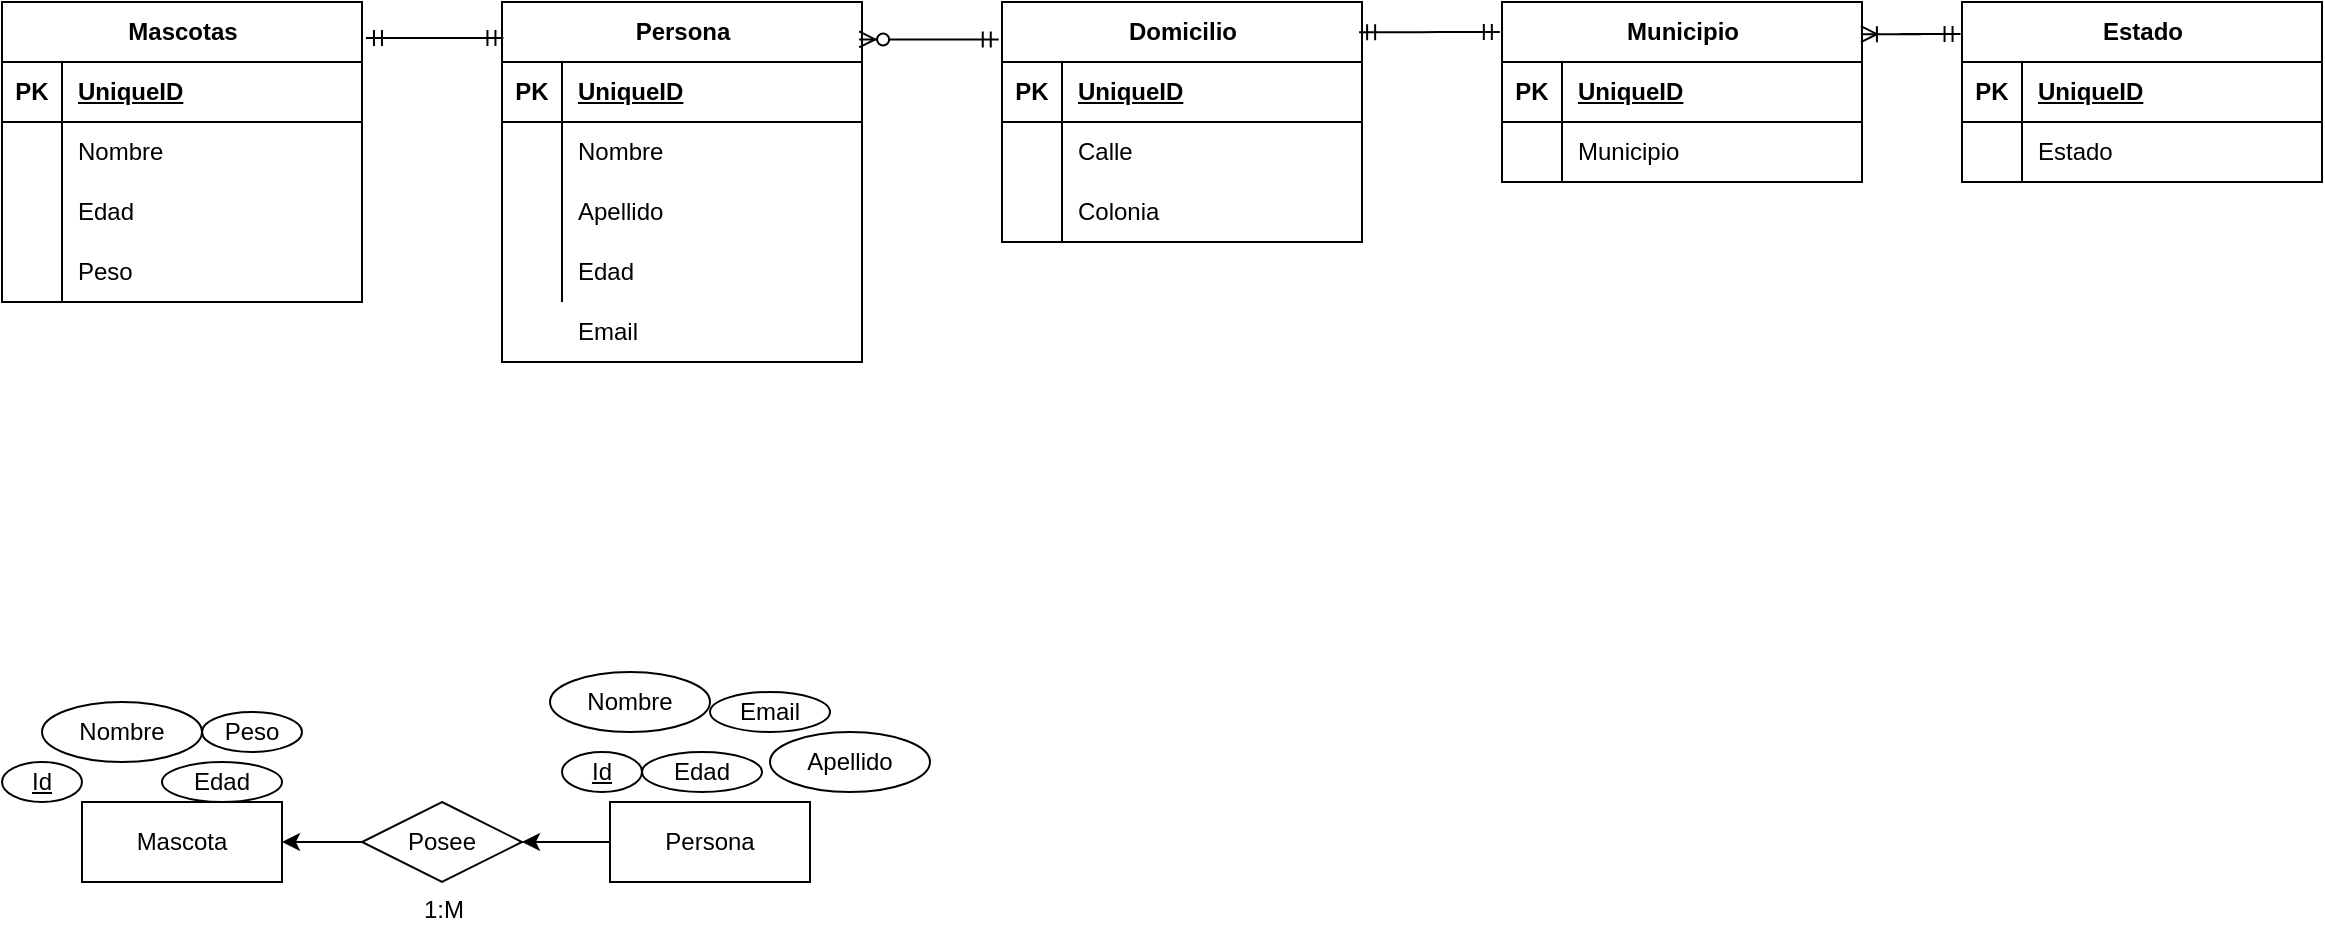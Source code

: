 <mxfile version="22.1.2" type="github">
  <diagram name="Página-1" id="CzR8ieMsHu3cavMBMSMy">
    <mxGraphModel dx="859" dy="423" grid="1" gridSize="10" guides="1" tooltips="1" connect="1" arrows="1" fold="1" page="1" pageScale="1" pageWidth="827" pageHeight="1169" math="0" shadow="0">
      <root>
        <mxCell id="0" />
        <mxCell id="1" parent="0" />
        <mxCell id="l8HWTyqBCBBDTGkBGuBX-1" value="Persona" style="shape=table;startSize=30;container=1;collapsible=1;childLayout=tableLayout;fixedRows=1;rowLines=0;fontStyle=1;align=center;resizeLast=1;html=1;" vertex="1" parent="1">
          <mxGeometry x="310" y="120" width="180" height="180" as="geometry" />
        </mxCell>
        <mxCell id="l8HWTyqBCBBDTGkBGuBX-2" value="" style="shape=tableRow;horizontal=0;startSize=0;swimlaneHead=0;swimlaneBody=0;fillColor=none;collapsible=0;dropTarget=0;points=[[0,0.5],[1,0.5]];portConstraint=eastwest;top=0;left=0;right=0;bottom=1;" vertex="1" parent="l8HWTyqBCBBDTGkBGuBX-1">
          <mxGeometry y="30" width="180" height="30" as="geometry" />
        </mxCell>
        <mxCell id="l8HWTyqBCBBDTGkBGuBX-3" value="PK" style="shape=partialRectangle;connectable=0;fillColor=none;top=0;left=0;bottom=0;right=0;fontStyle=1;overflow=hidden;whiteSpace=wrap;html=1;" vertex="1" parent="l8HWTyqBCBBDTGkBGuBX-2">
          <mxGeometry width="30" height="30" as="geometry">
            <mxRectangle width="30" height="30" as="alternateBounds" />
          </mxGeometry>
        </mxCell>
        <mxCell id="l8HWTyqBCBBDTGkBGuBX-4" value="UniqueID" style="shape=partialRectangle;connectable=0;fillColor=none;top=0;left=0;bottom=0;right=0;align=left;spacingLeft=6;fontStyle=5;overflow=hidden;whiteSpace=wrap;html=1;" vertex="1" parent="l8HWTyqBCBBDTGkBGuBX-2">
          <mxGeometry x="30" width="150" height="30" as="geometry">
            <mxRectangle width="150" height="30" as="alternateBounds" />
          </mxGeometry>
        </mxCell>
        <mxCell id="l8HWTyqBCBBDTGkBGuBX-5" value="" style="shape=tableRow;horizontal=0;startSize=0;swimlaneHead=0;swimlaneBody=0;fillColor=none;collapsible=0;dropTarget=0;points=[[0,0.5],[1,0.5]];portConstraint=eastwest;top=0;left=0;right=0;bottom=0;" vertex="1" parent="l8HWTyqBCBBDTGkBGuBX-1">
          <mxGeometry y="60" width="180" height="30" as="geometry" />
        </mxCell>
        <mxCell id="l8HWTyqBCBBDTGkBGuBX-6" value="" style="shape=partialRectangle;connectable=0;fillColor=none;top=0;left=0;bottom=0;right=0;editable=1;overflow=hidden;whiteSpace=wrap;html=1;" vertex="1" parent="l8HWTyqBCBBDTGkBGuBX-5">
          <mxGeometry width="30" height="30" as="geometry">
            <mxRectangle width="30" height="30" as="alternateBounds" />
          </mxGeometry>
        </mxCell>
        <mxCell id="l8HWTyqBCBBDTGkBGuBX-7" value="Nombre" style="shape=partialRectangle;connectable=0;fillColor=none;top=0;left=0;bottom=0;right=0;align=left;spacingLeft=6;overflow=hidden;whiteSpace=wrap;html=1;" vertex="1" parent="l8HWTyqBCBBDTGkBGuBX-5">
          <mxGeometry x="30" width="150" height="30" as="geometry">
            <mxRectangle width="150" height="30" as="alternateBounds" />
          </mxGeometry>
        </mxCell>
        <mxCell id="l8HWTyqBCBBDTGkBGuBX-8" value="" style="shape=tableRow;horizontal=0;startSize=0;swimlaneHead=0;swimlaneBody=0;fillColor=none;collapsible=0;dropTarget=0;points=[[0,0.5],[1,0.5]];portConstraint=eastwest;top=0;left=0;right=0;bottom=0;" vertex="1" parent="l8HWTyqBCBBDTGkBGuBX-1">
          <mxGeometry y="90" width="180" height="30" as="geometry" />
        </mxCell>
        <mxCell id="l8HWTyqBCBBDTGkBGuBX-9" value="" style="shape=partialRectangle;connectable=0;fillColor=none;top=0;left=0;bottom=0;right=0;editable=1;overflow=hidden;whiteSpace=wrap;html=1;" vertex="1" parent="l8HWTyqBCBBDTGkBGuBX-8">
          <mxGeometry width="30" height="30" as="geometry">
            <mxRectangle width="30" height="30" as="alternateBounds" />
          </mxGeometry>
        </mxCell>
        <mxCell id="l8HWTyqBCBBDTGkBGuBX-10" value="Apellido" style="shape=partialRectangle;connectable=0;fillColor=none;top=0;left=0;bottom=0;right=0;align=left;spacingLeft=6;overflow=hidden;whiteSpace=wrap;html=1;" vertex="1" parent="l8HWTyqBCBBDTGkBGuBX-8">
          <mxGeometry x="30" width="150" height="30" as="geometry">
            <mxRectangle width="150" height="30" as="alternateBounds" />
          </mxGeometry>
        </mxCell>
        <mxCell id="l8HWTyqBCBBDTGkBGuBX-11" value="" style="shape=tableRow;horizontal=0;startSize=0;swimlaneHead=0;swimlaneBody=0;fillColor=none;collapsible=0;dropTarget=0;points=[[0,0.5],[1,0.5]];portConstraint=eastwest;top=0;left=0;right=0;bottom=0;" vertex="1" parent="l8HWTyqBCBBDTGkBGuBX-1">
          <mxGeometry y="120" width="180" height="30" as="geometry" />
        </mxCell>
        <mxCell id="l8HWTyqBCBBDTGkBGuBX-12" value="" style="shape=partialRectangle;connectable=0;fillColor=none;top=0;left=0;bottom=0;right=0;editable=1;overflow=hidden;whiteSpace=wrap;html=1;" vertex="1" parent="l8HWTyqBCBBDTGkBGuBX-11">
          <mxGeometry width="30" height="30" as="geometry">
            <mxRectangle width="30" height="30" as="alternateBounds" />
          </mxGeometry>
        </mxCell>
        <mxCell id="l8HWTyqBCBBDTGkBGuBX-13" value="Edad" style="shape=partialRectangle;connectable=0;fillColor=none;top=0;left=0;bottom=0;right=0;align=left;spacingLeft=6;overflow=hidden;whiteSpace=wrap;html=1;" vertex="1" parent="l8HWTyqBCBBDTGkBGuBX-11">
          <mxGeometry x="30" width="150" height="30" as="geometry">
            <mxRectangle width="150" height="30" as="alternateBounds" />
          </mxGeometry>
        </mxCell>
        <mxCell id="l8HWTyqBCBBDTGkBGuBX-14" value="Mascotas" style="shape=table;startSize=30;container=1;collapsible=1;childLayout=tableLayout;fixedRows=1;rowLines=0;fontStyle=1;align=center;resizeLast=1;html=1;" vertex="1" parent="1">
          <mxGeometry x="60" y="120" width="180" height="150" as="geometry" />
        </mxCell>
        <mxCell id="l8HWTyqBCBBDTGkBGuBX-15" value="" style="shape=tableRow;horizontal=0;startSize=0;swimlaneHead=0;swimlaneBody=0;fillColor=none;collapsible=0;dropTarget=0;points=[[0,0.5],[1,0.5]];portConstraint=eastwest;top=0;left=0;right=0;bottom=1;" vertex="1" parent="l8HWTyqBCBBDTGkBGuBX-14">
          <mxGeometry y="30" width="180" height="30" as="geometry" />
        </mxCell>
        <mxCell id="l8HWTyqBCBBDTGkBGuBX-16" value="PK" style="shape=partialRectangle;connectable=0;fillColor=none;top=0;left=0;bottom=0;right=0;fontStyle=1;overflow=hidden;whiteSpace=wrap;html=1;" vertex="1" parent="l8HWTyqBCBBDTGkBGuBX-15">
          <mxGeometry width="30" height="30" as="geometry">
            <mxRectangle width="30" height="30" as="alternateBounds" />
          </mxGeometry>
        </mxCell>
        <mxCell id="l8HWTyqBCBBDTGkBGuBX-17" value="UniqueID" style="shape=partialRectangle;connectable=0;fillColor=none;top=0;left=0;bottom=0;right=0;align=left;spacingLeft=6;fontStyle=5;overflow=hidden;whiteSpace=wrap;html=1;" vertex="1" parent="l8HWTyqBCBBDTGkBGuBX-15">
          <mxGeometry x="30" width="150" height="30" as="geometry">
            <mxRectangle width="150" height="30" as="alternateBounds" />
          </mxGeometry>
        </mxCell>
        <mxCell id="l8HWTyqBCBBDTGkBGuBX-18" value="" style="shape=tableRow;horizontal=0;startSize=0;swimlaneHead=0;swimlaneBody=0;fillColor=none;collapsible=0;dropTarget=0;points=[[0,0.5],[1,0.5]];portConstraint=eastwest;top=0;left=0;right=0;bottom=0;" vertex="1" parent="l8HWTyqBCBBDTGkBGuBX-14">
          <mxGeometry y="60" width="180" height="30" as="geometry" />
        </mxCell>
        <mxCell id="l8HWTyqBCBBDTGkBGuBX-19" value="" style="shape=partialRectangle;connectable=0;fillColor=none;top=0;left=0;bottom=0;right=0;editable=1;overflow=hidden;whiteSpace=wrap;html=1;" vertex="1" parent="l8HWTyqBCBBDTGkBGuBX-18">
          <mxGeometry width="30" height="30" as="geometry">
            <mxRectangle width="30" height="30" as="alternateBounds" />
          </mxGeometry>
        </mxCell>
        <mxCell id="l8HWTyqBCBBDTGkBGuBX-20" value="Nombre" style="shape=partialRectangle;connectable=0;fillColor=none;top=0;left=0;bottom=0;right=0;align=left;spacingLeft=6;overflow=hidden;whiteSpace=wrap;html=1;" vertex="1" parent="l8HWTyqBCBBDTGkBGuBX-18">
          <mxGeometry x="30" width="150" height="30" as="geometry">
            <mxRectangle width="150" height="30" as="alternateBounds" />
          </mxGeometry>
        </mxCell>
        <mxCell id="l8HWTyqBCBBDTGkBGuBX-21" value="" style="shape=tableRow;horizontal=0;startSize=0;swimlaneHead=0;swimlaneBody=0;fillColor=none;collapsible=0;dropTarget=0;points=[[0,0.5],[1,0.5]];portConstraint=eastwest;top=0;left=0;right=0;bottom=0;" vertex="1" parent="l8HWTyqBCBBDTGkBGuBX-14">
          <mxGeometry y="90" width="180" height="30" as="geometry" />
        </mxCell>
        <mxCell id="l8HWTyqBCBBDTGkBGuBX-22" value="" style="shape=partialRectangle;connectable=0;fillColor=none;top=0;left=0;bottom=0;right=0;editable=1;overflow=hidden;whiteSpace=wrap;html=1;" vertex="1" parent="l8HWTyqBCBBDTGkBGuBX-21">
          <mxGeometry width="30" height="30" as="geometry">
            <mxRectangle width="30" height="30" as="alternateBounds" />
          </mxGeometry>
        </mxCell>
        <mxCell id="l8HWTyqBCBBDTGkBGuBX-23" value="Edad" style="shape=partialRectangle;connectable=0;fillColor=none;top=0;left=0;bottom=0;right=0;align=left;spacingLeft=6;overflow=hidden;whiteSpace=wrap;html=1;" vertex="1" parent="l8HWTyqBCBBDTGkBGuBX-21">
          <mxGeometry x="30" width="150" height="30" as="geometry">
            <mxRectangle width="150" height="30" as="alternateBounds" />
          </mxGeometry>
        </mxCell>
        <mxCell id="l8HWTyqBCBBDTGkBGuBX-24" value="" style="shape=tableRow;horizontal=0;startSize=0;swimlaneHead=0;swimlaneBody=0;fillColor=none;collapsible=0;dropTarget=0;points=[[0,0.5],[1,0.5]];portConstraint=eastwest;top=0;left=0;right=0;bottom=0;" vertex="1" parent="l8HWTyqBCBBDTGkBGuBX-14">
          <mxGeometry y="120" width="180" height="30" as="geometry" />
        </mxCell>
        <mxCell id="l8HWTyqBCBBDTGkBGuBX-25" value="" style="shape=partialRectangle;connectable=0;fillColor=none;top=0;left=0;bottom=0;right=0;editable=1;overflow=hidden;whiteSpace=wrap;html=1;" vertex="1" parent="l8HWTyqBCBBDTGkBGuBX-24">
          <mxGeometry width="30" height="30" as="geometry">
            <mxRectangle width="30" height="30" as="alternateBounds" />
          </mxGeometry>
        </mxCell>
        <mxCell id="l8HWTyqBCBBDTGkBGuBX-26" value="Peso" style="shape=partialRectangle;connectable=0;fillColor=none;top=0;left=0;bottom=0;right=0;align=left;spacingLeft=6;overflow=hidden;whiteSpace=wrap;html=1;" vertex="1" parent="l8HWTyqBCBBDTGkBGuBX-24">
          <mxGeometry x="30" width="150" height="30" as="geometry">
            <mxRectangle width="150" height="30" as="alternateBounds" />
          </mxGeometry>
        </mxCell>
        <mxCell id="l8HWTyqBCBBDTGkBGuBX-53" value="Municipio" style="shape=table;startSize=30;container=1;collapsible=1;childLayout=tableLayout;fixedRows=1;rowLines=0;fontStyle=1;align=center;resizeLast=1;html=1;" vertex="1" parent="1">
          <mxGeometry x="810" y="120" width="180" height="90" as="geometry" />
        </mxCell>
        <mxCell id="l8HWTyqBCBBDTGkBGuBX-54" value="" style="shape=tableRow;horizontal=0;startSize=0;swimlaneHead=0;swimlaneBody=0;fillColor=none;collapsible=0;dropTarget=0;points=[[0,0.5],[1,0.5]];portConstraint=eastwest;top=0;left=0;right=0;bottom=1;" vertex="1" parent="l8HWTyqBCBBDTGkBGuBX-53">
          <mxGeometry y="30" width="180" height="30" as="geometry" />
        </mxCell>
        <mxCell id="l8HWTyqBCBBDTGkBGuBX-55" value="PK" style="shape=partialRectangle;connectable=0;fillColor=none;top=0;left=0;bottom=0;right=0;fontStyle=1;overflow=hidden;whiteSpace=wrap;html=1;" vertex="1" parent="l8HWTyqBCBBDTGkBGuBX-54">
          <mxGeometry width="30" height="30" as="geometry">
            <mxRectangle width="30" height="30" as="alternateBounds" />
          </mxGeometry>
        </mxCell>
        <mxCell id="l8HWTyqBCBBDTGkBGuBX-56" value="UniqueID" style="shape=partialRectangle;connectable=0;fillColor=none;top=0;left=0;bottom=0;right=0;align=left;spacingLeft=6;fontStyle=5;overflow=hidden;whiteSpace=wrap;html=1;" vertex="1" parent="l8HWTyqBCBBDTGkBGuBX-54">
          <mxGeometry x="30" width="150" height="30" as="geometry">
            <mxRectangle width="150" height="30" as="alternateBounds" />
          </mxGeometry>
        </mxCell>
        <mxCell id="l8HWTyqBCBBDTGkBGuBX-57" value="" style="shape=tableRow;horizontal=0;startSize=0;swimlaneHead=0;swimlaneBody=0;fillColor=none;collapsible=0;dropTarget=0;points=[[0,0.5],[1,0.5]];portConstraint=eastwest;top=0;left=0;right=0;bottom=0;" vertex="1" parent="l8HWTyqBCBBDTGkBGuBX-53">
          <mxGeometry y="60" width="180" height="30" as="geometry" />
        </mxCell>
        <mxCell id="l8HWTyqBCBBDTGkBGuBX-58" value="" style="shape=partialRectangle;connectable=0;fillColor=none;top=0;left=0;bottom=0;right=0;editable=1;overflow=hidden;whiteSpace=wrap;html=1;" vertex="1" parent="l8HWTyqBCBBDTGkBGuBX-57">
          <mxGeometry width="30" height="30" as="geometry">
            <mxRectangle width="30" height="30" as="alternateBounds" />
          </mxGeometry>
        </mxCell>
        <mxCell id="l8HWTyqBCBBDTGkBGuBX-59" value="Municipio" style="shape=partialRectangle;connectable=0;fillColor=none;top=0;left=0;bottom=0;right=0;align=left;spacingLeft=6;overflow=hidden;whiteSpace=wrap;html=1;" vertex="1" parent="l8HWTyqBCBBDTGkBGuBX-57">
          <mxGeometry x="30" width="150" height="30" as="geometry">
            <mxRectangle width="150" height="30" as="alternateBounds" />
          </mxGeometry>
        </mxCell>
        <mxCell id="l8HWTyqBCBBDTGkBGuBX-66" value="Domicilio" style="shape=table;startSize=30;container=1;collapsible=1;childLayout=tableLayout;fixedRows=1;rowLines=0;fontStyle=1;align=center;resizeLast=1;html=1;" vertex="1" parent="1">
          <mxGeometry x="560" y="120" width="180" height="120" as="geometry" />
        </mxCell>
        <mxCell id="l8HWTyqBCBBDTGkBGuBX-67" value="" style="shape=tableRow;horizontal=0;startSize=0;swimlaneHead=0;swimlaneBody=0;fillColor=none;collapsible=0;dropTarget=0;points=[[0,0.5],[1,0.5]];portConstraint=eastwest;top=0;left=0;right=0;bottom=1;" vertex="1" parent="l8HWTyqBCBBDTGkBGuBX-66">
          <mxGeometry y="30" width="180" height="30" as="geometry" />
        </mxCell>
        <mxCell id="l8HWTyqBCBBDTGkBGuBX-68" value="PK" style="shape=partialRectangle;connectable=0;fillColor=none;top=0;left=0;bottom=0;right=0;fontStyle=1;overflow=hidden;whiteSpace=wrap;html=1;" vertex="1" parent="l8HWTyqBCBBDTGkBGuBX-67">
          <mxGeometry width="30" height="30" as="geometry">
            <mxRectangle width="30" height="30" as="alternateBounds" />
          </mxGeometry>
        </mxCell>
        <mxCell id="l8HWTyqBCBBDTGkBGuBX-69" value="UniqueID" style="shape=partialRectangle;connectable=0;fillColor=none;top=0;left=0;bottom=0;right=0;align=left;spacingLeft=6;fontStyle=5;overflow=hidden;whiteSpace=wrap;html=1;" vertex="1" parent="l8HWTyqBCBBDTGkBGuBX-67">
          <mxGeometry x="30" width="150" height="30" as="geometry">
            <mxRectangle width="150" height="30" as="alternateBounds" />
          </mxGeometry>
        </mxCell>
        <mxCell id="l8HWTyqBCBBDTGkBGuBX-70" value="" style="shape=tableRow;horizontal=0;startSize=0;swimlaneHead=0;swimlaneBody=0;fillColor=none;collapsible=0;dropTarget=0;points=[[0,0.5],[1,0.5]];portConstraint=eastwest;top=0;left=0;right=0;bottom=0;" vertex="1" parent="l8HWTyqBCBBDTGkBGuBX-66">
          <mxGeometry y="60" width="180" height="30" as="geometry" />
        </mxCell>
        <mxCell id="l8HWTyqBCBBDTGkBGuBX-71" value="" style="shape=partialRectangle;connectable=0;fillColor=none;top=0;left=0;bottom=0;right=0;editable=1;overflow=hidden;whiteSpace=wrap;html=1;" vertex="1" parent="l8HWTyqBCBBDTGkBGuBX-70">
          <mxGeometry width="30" height="30" as="geometry">
            <mxRectangle width="30" height="30" as="alternateBounds" />
          </mxGeometry>
        </mxCell>
        <mxCell id="l8HWTyqBCBBDTGkBGuBX-72" value="Calle" style="shape=partialRectangle;connectable=0;fillColor=none;top=0;left=0;bottom=0;right=0;align=left;spacingLeft=6;overflow=hidden;whiteSpace=wrap;html=1;" vertex="1" parent="l8HWTyqBCBBDTGkBGuBX-70">
          <mxGeometry x="30" width="150" height="30" as="geometry">
            <mxRectangle width="150" height="30" as="alternateBounds" />
          </mxGeometry>
        </mxCell>
        <mxCell id="l8HWTyqBCBBDTGkBGuBX-73" value="" style="shape=tableRow;horizontal=0;startSize=0;swimlaneHead=0;swimlaneBody=0;fillColor=none;collapsible=0;dropTarget=0;points=[[0,0.5],[1,0.5]];portConstraint=eastwest;top=0;left=0;right=0;bottom=0;" vertex="1" parent="l8HWTyqBCBBDTGkBGuBX-66">
          <mxGeometry y="90" width="180" height="30" as="geometry" />
        </mxCell>
        <mxCell id="l8HWTyqBCBBDTGkBGuBX-74" value="" style="shape=partialRectangle;connectable=0;fillColor=none;top=0;left=0;bottom=0;right=0;editable=1;overflow=hidden;whiteSpace=wrap;html=1;" vertex="1" parent="l8HWTyqBCBBDTGkBGuBX-73">
          <mxGeometry width="30" height="30" as="geometry">
            <mxRectangle width="30" height="30" as="alternateBounds" />
          </mxGeometry>
        </mxCell>
        <mxCell id="l8HWTyqBCBBDTGkBGuBX-75" value="Colonia" style="shape=partialRectangle;connectable=0;fillColor=none;top=0;left=0;bottom=0;right=0;align=left;spacingLeft=6;overflow=hidden;whiteSpace=wrap;html=1;" vertex="1" parent="l8HWTyqBCBBDTGkBGuBX-73">
          <mxGeometry x="30" width="150" height="30" as="geometry">
            <mxRectangle width="150" height="30" as="alternateBounds" />
          </mxGeometry>
        </mxCell>
        <mxCell id="l8HWTyqBCBBDTGkBGuBX-79" value="Estado" style="shape=table;startSize=30;container=1;collapsible=1;childLayout=tableLayout;fixedRows=1;rowLines=0;fontStyle=1;align=center;resizeLast=1;html=1;" vertex="1" parent="1">
          <mxGeometry x="1040" y="120" width="180" height="90" as="geometry" />
        </mxCell>
        <mxCell id="l8HWTyqBCBBDTGkBGuBX-80" value="" style="shape=tableRow;horizontal=0;startSize=0;swimlaneHead=0;swimlaneBody=0;fillColor=none;collapsible=0;dropTarget=0;points=[[0,0.5],[1,0.5]];portConstraint=eastwest;top=0;left=0;right=0;bottom=1;" vertex="1" parent="l8HWTyqBCBBDTGkBGuBX-79">
          <mxGeometry y="30" width="180" height="30" as="geometry" />
        </mxCell>
        <mxCell id="l8HWTyqBCBBDTGkBGuBX-81" value="PK" style="shape=partialRectangle;connectable=0;fillColor=none;top=0;left=0;bottom=0;right=0;fontStyle=1;overflow=hidden;whiteSpace=wrap;html=1;" vertex="1" parent="l8HWTyqBCBBDTGkBGuBX-80">
          <mxGeometry width="30" height="30" as="geometry">
            <mxRectangle width="30" height="30" as="alternateBounds" />
          </mxGeometry>
        </mxCell>
        <mxCell id="l8HWTyqBCBBDTGkBGuBX-82" value="UniqueID" style="shape=partialRectangle;connectable=0;fillColor=none;top=0;left=0;bottom=0;right=0;align=left;spacingLeft=6;fontStyle=5;overflow=hidden;whiteSpace=wrap;html=1;" vertex="1" parent="l8HWTyqBCBBDTGkBGuBX-80">
          <mxGeometry x="30" width="150" height="30" as="geometry">
            <mxRectangle width="150" height="30" as="alternateBounds" />
          </mxGeometry>
        </mxCell>
        <mxCell id="l8HWTyqBCBBDTGkBGuBX-83" value="" style="shape=tableRow;horizontal=0;startSize=0;swimlaneHead=0;swimlaneBody=0;fillColor=none;collapsible=0;dropTarget=0;points=[[0,0.5],[1,0.5]];portConstraint=eastwest;top=0;left=0;right=0;bottom=0;" vertex="1" parent="l8HWTyqBCBBDTGkBGuBX-79">
          <mxGeometry y="60" width="180" height="30" as="geometry" />
        </mxCell>
        <mxCell id="l8HWTyqBCBBDTGkBGuBX-84" value="" style="shape=partialRectangle;connectable=0;fillColor=none;top=0;left=0;bottom=0;right=0;editable=1;overflow=hidden;whiteSpace=wrap;html=1;" vertex="1" parent="l8HWTyqBCBBDTGkBGuBX-83">
          <mxGeometry width="30" height="30" as="geometry">
            <mxRectangle width="30" height="30" as="alternateBounds" />
          </mxGeometry>
        </mxCell>
        <mxCell id="l8HWTyqBCBBDTGkBGuBX-85" value="Estado" style="shape=partialRectangle;connectable=0;fillColor=none;top=0;left=0;bottom=0;right=0;align=left;spacingLeft=6;overflow=hidden;whiteSpace=wrap;html=1;" vertex="1" parent="l8HWTyqBCBBDTGkBGuBX-83">
          <mxGeometry x="30" width="150" height="30" as="geometry">
            <mxRectangle width="150" height="30" as="alternateBounds" />
          </mxGeometry>
        </mxCell>
        <mxCell id="l8HWTyqBCBBDTGkBGuBX-92" value="Email" style="shape=partialRectangle;connectable=0;fillColor=none;top=0;left=0;bottom=0;right=0;align=left;spacingLeft=6;overflow=hidden;whiteSpace=wrap;html=1;shadow=0;" vertex="1" parent="1">
          <mxGeometry x="340" y="270" width="150" height="30" as="geometry">
            <mxRectangle width="150" height="30" as="alternateBounds" />
          </mxGeometry>
        </mxCell>
        <mxCell id="l8HWTyqBCBBDTGkBGuBX-93" value="" style="edgeStyle=entityRelationEdgeStyle;fontSize=12;html=1;endArrow=ERmandOne;startArrow=ERmandOne;rounded=0;exitX=1.011;exitY=0.12;exitDx=0;exitDy=0;exitPerimeter=0;entryX=0.004;entryY=0.1;entryDx=0;entryDy=0;entryPerimeter=0;" edge="1" parent="1" source="l8HWTyqBCBBDTGkBGuBX-14" target="l8HWTyqBCBBDTGkBGuBX-1">
          <mxGeometry width="100" height="100" relative="1" as="geometry">
            <mxPoint x="800" y="430" as="sourcePoint" />
            <mxPoint x="306" y="137" as="targetPoint" />
          </mxGeometry>
        </mxCell>
        <mxCell id="l8HWTyqBCBBDTGkBGuBX-95" value="" style="edgeStyle=entityRelationEdgeStyle;fontSize=12;html=1;endArrow=ERzeroToMany;startArrow=ERmandOne;rounded=0;exitX=-0.009;exitY=0.156;exitDx=0;exitDy=0;exitPerimeter=0;entryX=0.992;entryY=0.104;entryDx=0;entryDy=0;entryPerimeter=0;" edge="1" parent="1" source="l8HWTyqBCBBDTGkBGuBX-66" target="l8HWTyqBCBBDTGkBGuBX-1">
          <mxGeometry width="100" height="100" relative="1" as="geometry">
            <mxPoint x="590" y="230" as="sourcePoint" />
            <mxPoint x="690" y="130" as="targetPoint" />
          </mxGeometry>
        </mxCell>
        <mxCell id="l8HWTyqBCBBDTGkBGuBX-96" value="" style="edgeStyle=entityRelationEdgeStyle;fontSize=12;html=1;endArrow=ERmandOne;startArrow=ERmandOne;rounded=0;exitX=0.992;exitY=0.126;exitDx=0;exitDy=0;exitPerimeter=0;entryX=-0.006;entryY=0.167;entryDx=0;entryDy=0;entryPerimeter=0;" edge="1" parent="1" source="l8HWTyqBCBBDTGkBGuBX-66" target="l8HWTyqBCBBDTGkBGuBX-53">
          <mxGeometry width="100" height="100" relative="1" as="geometry">
            <mxPoint x="760" y="200" as="sourcePoint" />
            <mxPoint x="860" y="100" as="targetPoint" />
          </mxGeometry>
        </mxCell>
        <mxCell id="l8HWTyqBCBBDTGkBGuBX-97" value="" style="edgeStyle=entityRelationEdgeStyle;fontSize=12;html=1;endArrow=ERoneToMany;startArrow=ERmandOne;rounded=0;exitX=-0.004;exitY=0.178;exitDx=0;exitDy=0;exitPerimeter=0;entryX=0.997;entryY=0.179;entryDx=0;entryDy=0;entryPerimeter=0;" edge="1" parent="1" source="l8HWTyqBCBBDTGkBGuBX-79" target="l8HWTyqBCBBDTGkBGuBX-53">
          <mxGeometry width="100" height="100" relative="1" as="geometry">
            <mxPoint x="920" y="200" as="sourcePoint" />
            <mxPoint x="1020" y="100" as="targetPoint" />
          </mxGeometry>
        </mxCell>
        <mxCell id="l8HWTyqBCBBDTGkBGuBX-98" value="Mascota" style="whiteSpace=wrap;html=1;align=center;" vertex="1" parent="1">
          <mxGeometry x="100" y="520" width="100" height="40" as="geometry" />
        </mxCell>
        <mxCell id="l8HWTyqBCBBDTGkBGuBX-99" value="Id" style="ellipse;whiteSpace=wrap;html=1;align=center;fontStyle=4;" vertex="1" parent="1">
          <mxGeometry x="60" y="500" width="40" height="20" as="geometry" />
        </mxCell>
        <mxCell id="l8HWTyqBCBBDTGkBGuBX-100" value="Peso" style="ellipse;whiteSpace=wrap;html=1;align=center;" vertex="1" parent="1">
          <mxGeometry x="160" y="475" width="50" height="20" as="geometry" />
        </mxCell>
        <mxCell id="l8HWTyqBCBBDTGkBGuBX-101" value="Edad" style="ellipse;whiteSpace=wrap;html=1;align=center;" vertex="1" parent="1">
          <mxGeometry x="140" y="500" width="60" height="20" as="geometry" />
        </mxCell>
        <mxCell id="l8HWTyqBCBBDTGkBGuBX-102" value="Nombre" style="ellipse;whiteSpace=wrap;html=1;align=center;" vertex="1" parent="1">
          <mxGeometry x="80" y="470" width="80" height="30" as="geometry" />
        </mxCell>
        <mxCell id="l8HWTyqBCBBDTGkBGuBX-112" style="edgeStyle=orthogonalEdgeStyle;rounded=0;orthogonalLoop=1;jettySize=auto;html=1;exitX=0;exitY=0.5;exitDx=0;exitDy=0;entryX=1;entryY=0.5;entryDx=0;entryDy=0;" edge="1" parent="1" source="l8HWTyqBCBBDTGkBGuBX-103" target="l8HWTyqBCBBDTGkBGuBX-110">
          <mxGeometry relative="1" as="geometry" />
        </mxCell>
        <mxCell id="l8HWTyqBCBBDTGkBGuBX-103" value="Persona" style="whiteSpace=wrap;html=1;align=center;" vertex="1" parent="1">
          <mxGeometry x="364" y="520" width="100" height="40" as="geometry" />
        </mxCell>
        <mxCell id="l8HWTyqBCBBDTGkBGuBX-104" value="Id" style="ellipse;whiteSpace=wrap;html=1;align=center;fontStyle=4;" vertex="1" parent="1">
          <mxGeometry x="340" y="495" width="40" height="20" as="geometry" />
        </mxCell>
        <mxCell id="l8HWTyqBCBBDTGkBGuBX-105" value="Nombre" style="ellipse;whiteSpace=wrap;html=1;align=center;" vertex="1" parent="1">
          <mxGeometry x="334" y="455" width="80" height="30" as="geometry" />
        </mxCell>
        <mxCell id="l8HWTyqBCBBDTGkBGuBX-106" value="Edad" style="ellipse;whiteSpace=wrap;html=1;align=center;" vertex="1" parent="1">
          <mxGeometry x="380" y="495" width="60" height="20" as="geometry" />
        </mxCell>
        <mxCell id="l8HWTyqBCBBDTGkBGuBX-107" value="Apellido" style="ellipse;whiteSpace=wrap;html=1;align=center;" vertex="1" parent="1">
          <mxGeometry x="444" y="485" width="80" height="30" as="geometry" />
        </mxCell>
        <mxCell id="l8HWTyqBCBBDTGkBGuBX-108" value="Email" style="ellipse;whiteSpace=wrap;html=1;align=center;" vertex="1" parent="1">
          <mxGeometry x="414" y="465" width="60" height="20" as="geometry" />
        </mxCell>
        <mxCell id="l8HWTyqBCBBDTGkBGuBX-111" style="edgeStyle=orthogonalEdgeStyle;rounded=0;orthogonalLoop=1;jettySize=auto;html=1;exitX=0;exitY=0.5;exitDx=0;exitDy=0;entryX=1;entryY=0.5;entryDx=0;entryDy=0;" edge="1" parent="1" source="l8HWTyqBCBBDTGkBGuBX-110" target="l8HWTyqBCBBDTGkBGuBX-98">
          <mxGeometry relative="1" as="geometry" />
        </mxCell>
        <mxCell id="l8HWTyqBCBBDTGkBGuBX-110" value="Posee" style="shape=rhombus;perimeter=rhombusPerimeter;whiteSpace=wrap;html=1;align=center;" vertex="1" parent="1">
          <mxGeometry x="240" y="520" width="80" height="40" as="geometry" />
        </mxCell>
        <mxCell id="l8HWTyqBCBBDTGkBGuBX-113" value="1:M" style="text;strokeColor=none;fillColor=none;spacingLeft=4;spacingRight=4;overflow=hidden;rotatable=0;points=[[0,0.5],[1,0.5]];portConstraint=eastwest;fontSize=12;whiteSpace=wrap;html=1;" vertex="1" parent="1">
          <mxGeometry x="265" y="560" width="30" height="30" as="geometry" />
        </mxCell>
      </root>
    </mxGraphModel>
  </diagram>
</mxfile>
